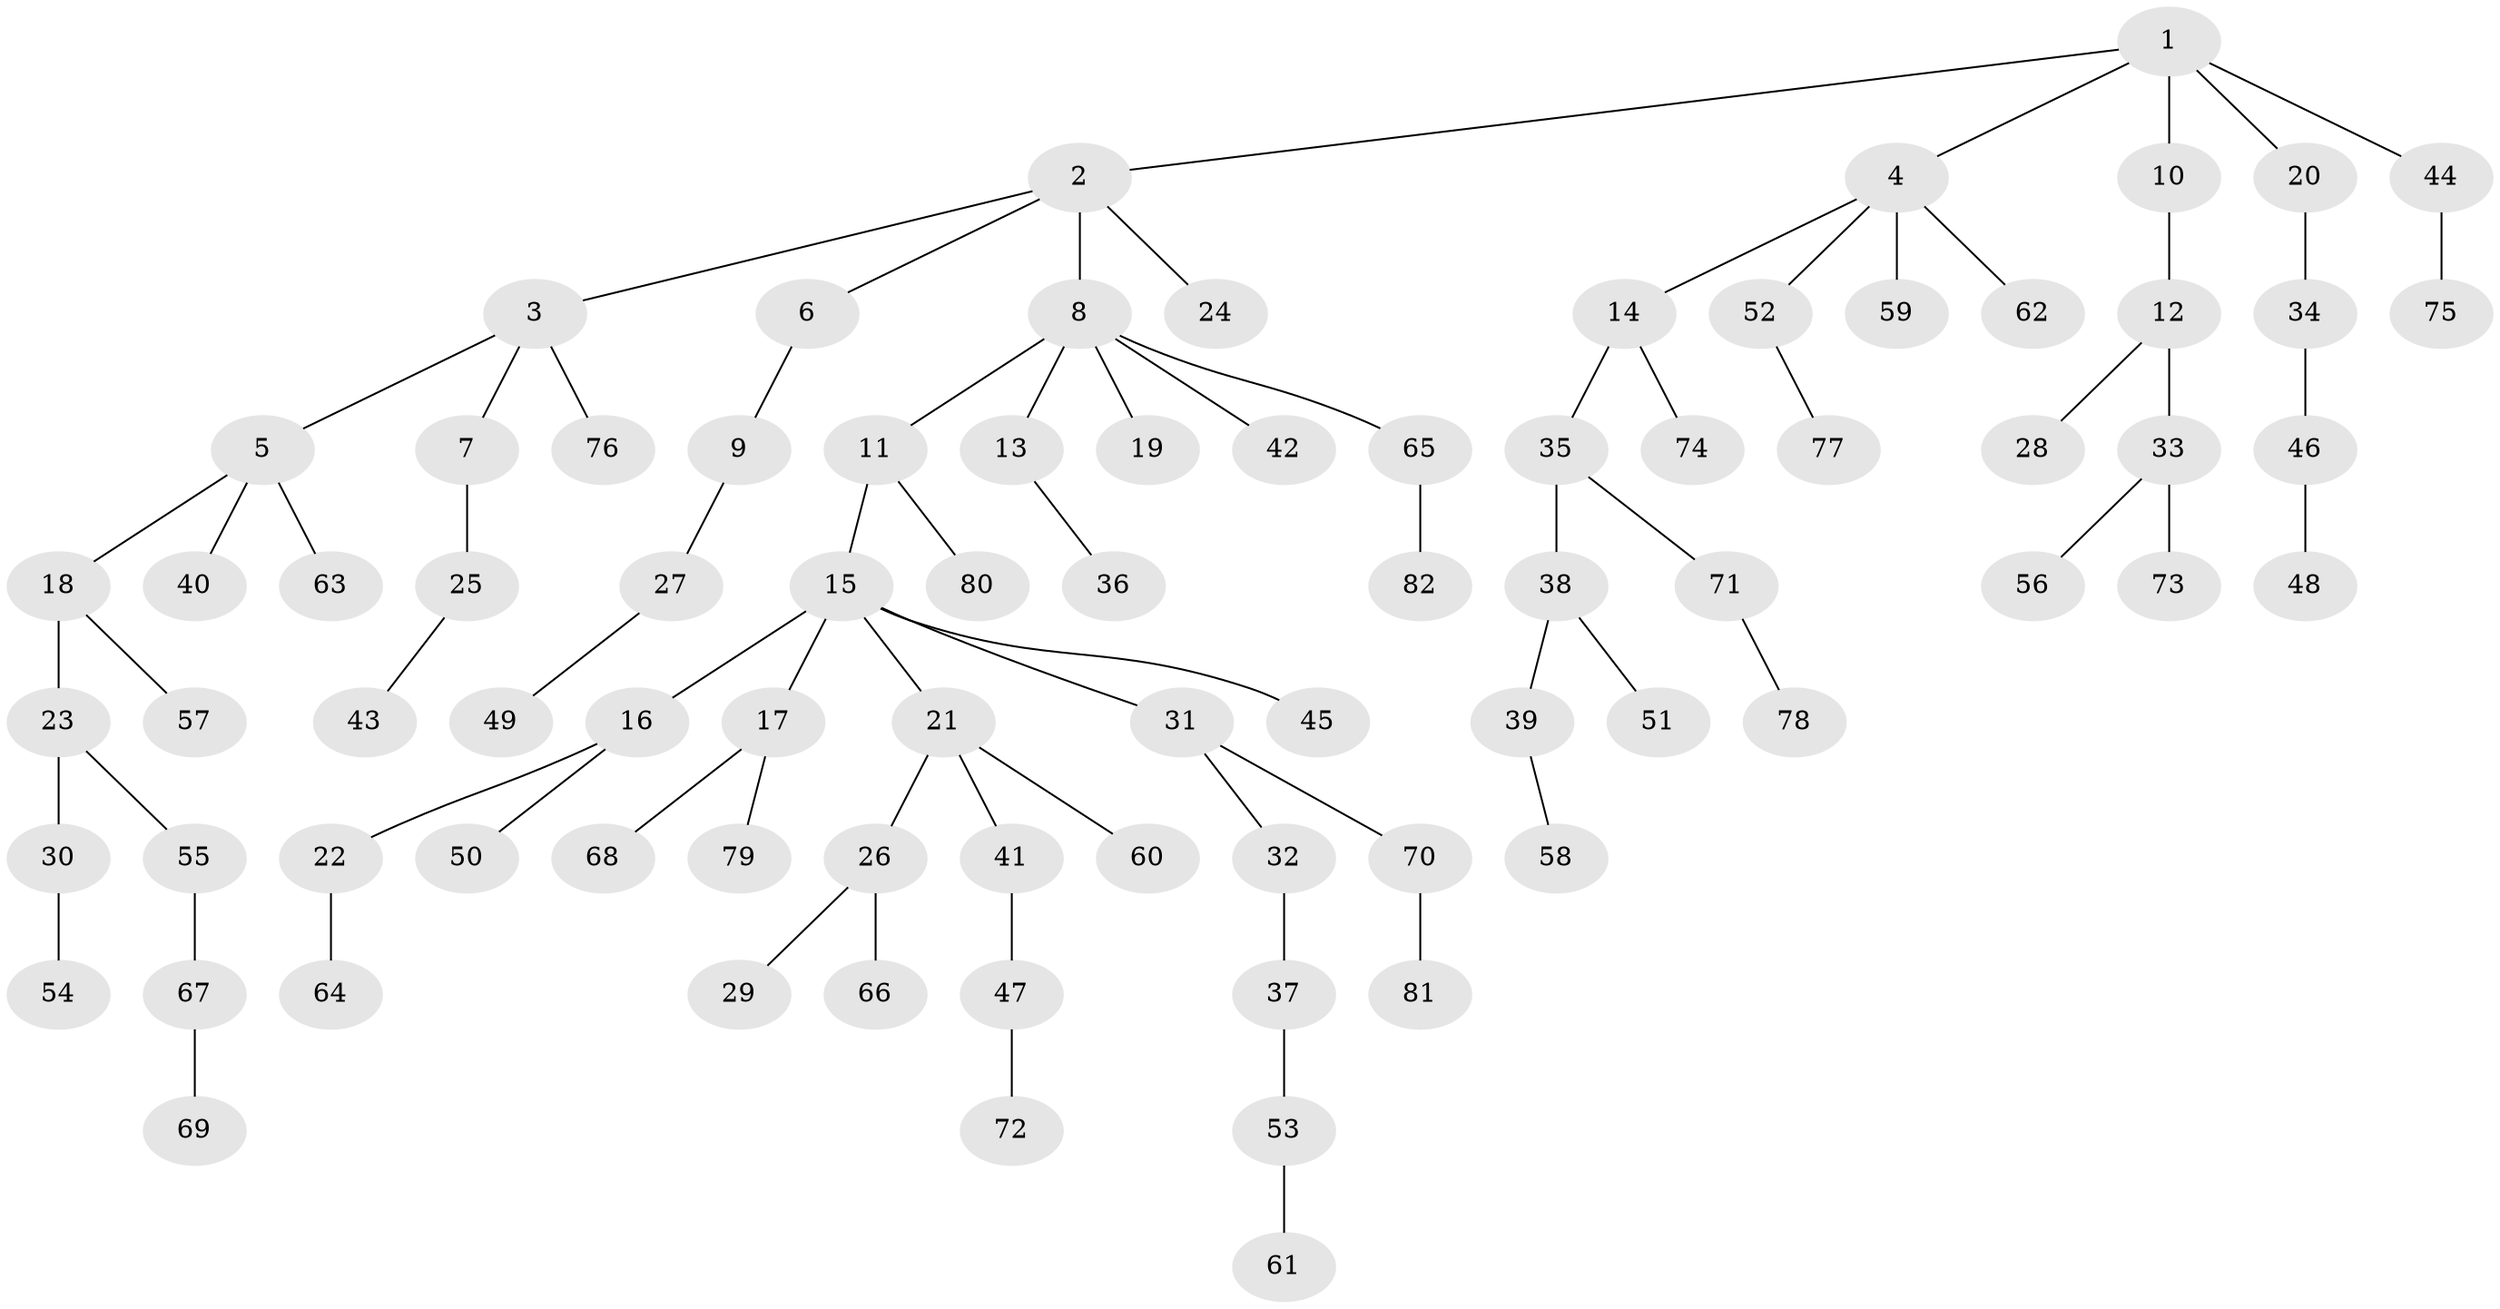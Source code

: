 // Generated by graph-tools (version 1.1) at 2025/50/03/09/25 03:50:15]
// undirected, 82 vertices, 81 edges
graph export_dot {
graph [start="1"]
  node [color=gray90,style=filled];
  1;
  2;
  3;
  4;
  5;
  6;
  7;
  8;
  9;
  10;
  11;
  12;
  13;
  14;
  15;
  16;
  17;
  18;
  19;
  20;
  21;
  22;
  23;
  24;
  25;
  26;
  27;
  28;
  29;
  30;
  31;
  32;
  33;
  34;
  35;
  36;
  37;
  38;
  39;
  40;
  41;
  42;
  43;
  44;
  45;
  46;
  47;
  48;
  49;
  50;
  51;
  52;
  53;
  54;
  55;
  56;
  57;
  58;
  59;
  60;
  61;
  62;
  63;
  64;
  65;
  66;
  67;
  68;
  69;
  70;
  71;
  72;
  73;
  74;
  75;
  76;
  77;
  78;
  79;
  80;
  81;
  82;
  1 -- 2;
  1 -- 4;
  1 -- 10;
  1 -- 20;
  1 -- 44;
  2 -- 3;
  2 -- 6;
  2 -- 8;
  2 -- 24;
  3 -- 5;
  3 -- 7;
  3 -- 76;
  4 -- 14;
  4 -- 52;
  4 -- 59;
  4 -- 62;
  5 -- 18;
  5 -- 40;
  5 -- 63;
  6 -- 9;
  7 -- 25;
  8 -- 11;
  8 -- 13;
  8 -- 19;
  8 -- 42;
  8 -- 65;
  9 -- 27;
  10 -- 12;
  11 -- 15;
  11 -- 80;
  12 -- 28;
  12 -- 33;
  13 -- 36;
  14 -- 35;
  14 -- 74;
  15 -- 16;
  15 -- 17;
  15 -- 21;
  15 -- 31;
  15 -- 45;
  16 -- 22;
  16 -- 50;
  17 -- 68;
  17 -- 79;
  18 -- 23;
  18 -- 57;
  20 -- 34;
  21 -- 26;
  21 -- 41;
  21 -- 60;
  22 -- 64;
  23 -- 30;
  23 -- 55;
  25 -- 43;
  26 -- 29;
  26 -- 66;
  27 -- 49;
  30 -- 54;
  31 -- 32;
  31 -- 70;
  32 -- 37;
  33 -- 56;
  33 -- 73;
  34 -- 46;
  35 -- 38;
  35 -- 71;
  37 -- 53;
  38 -- 39;
  38 -- 51;
  39 -- 58;
  41 -- 47;
  44 -- 75;
  46 -- 48;
  47 -- 72;
  52 -- 77;
  53 -- 61;
  55 -- 67;
  65 -- 82;
  67 -- 69;
  70 -- 81;
  71 -- 78;
}
